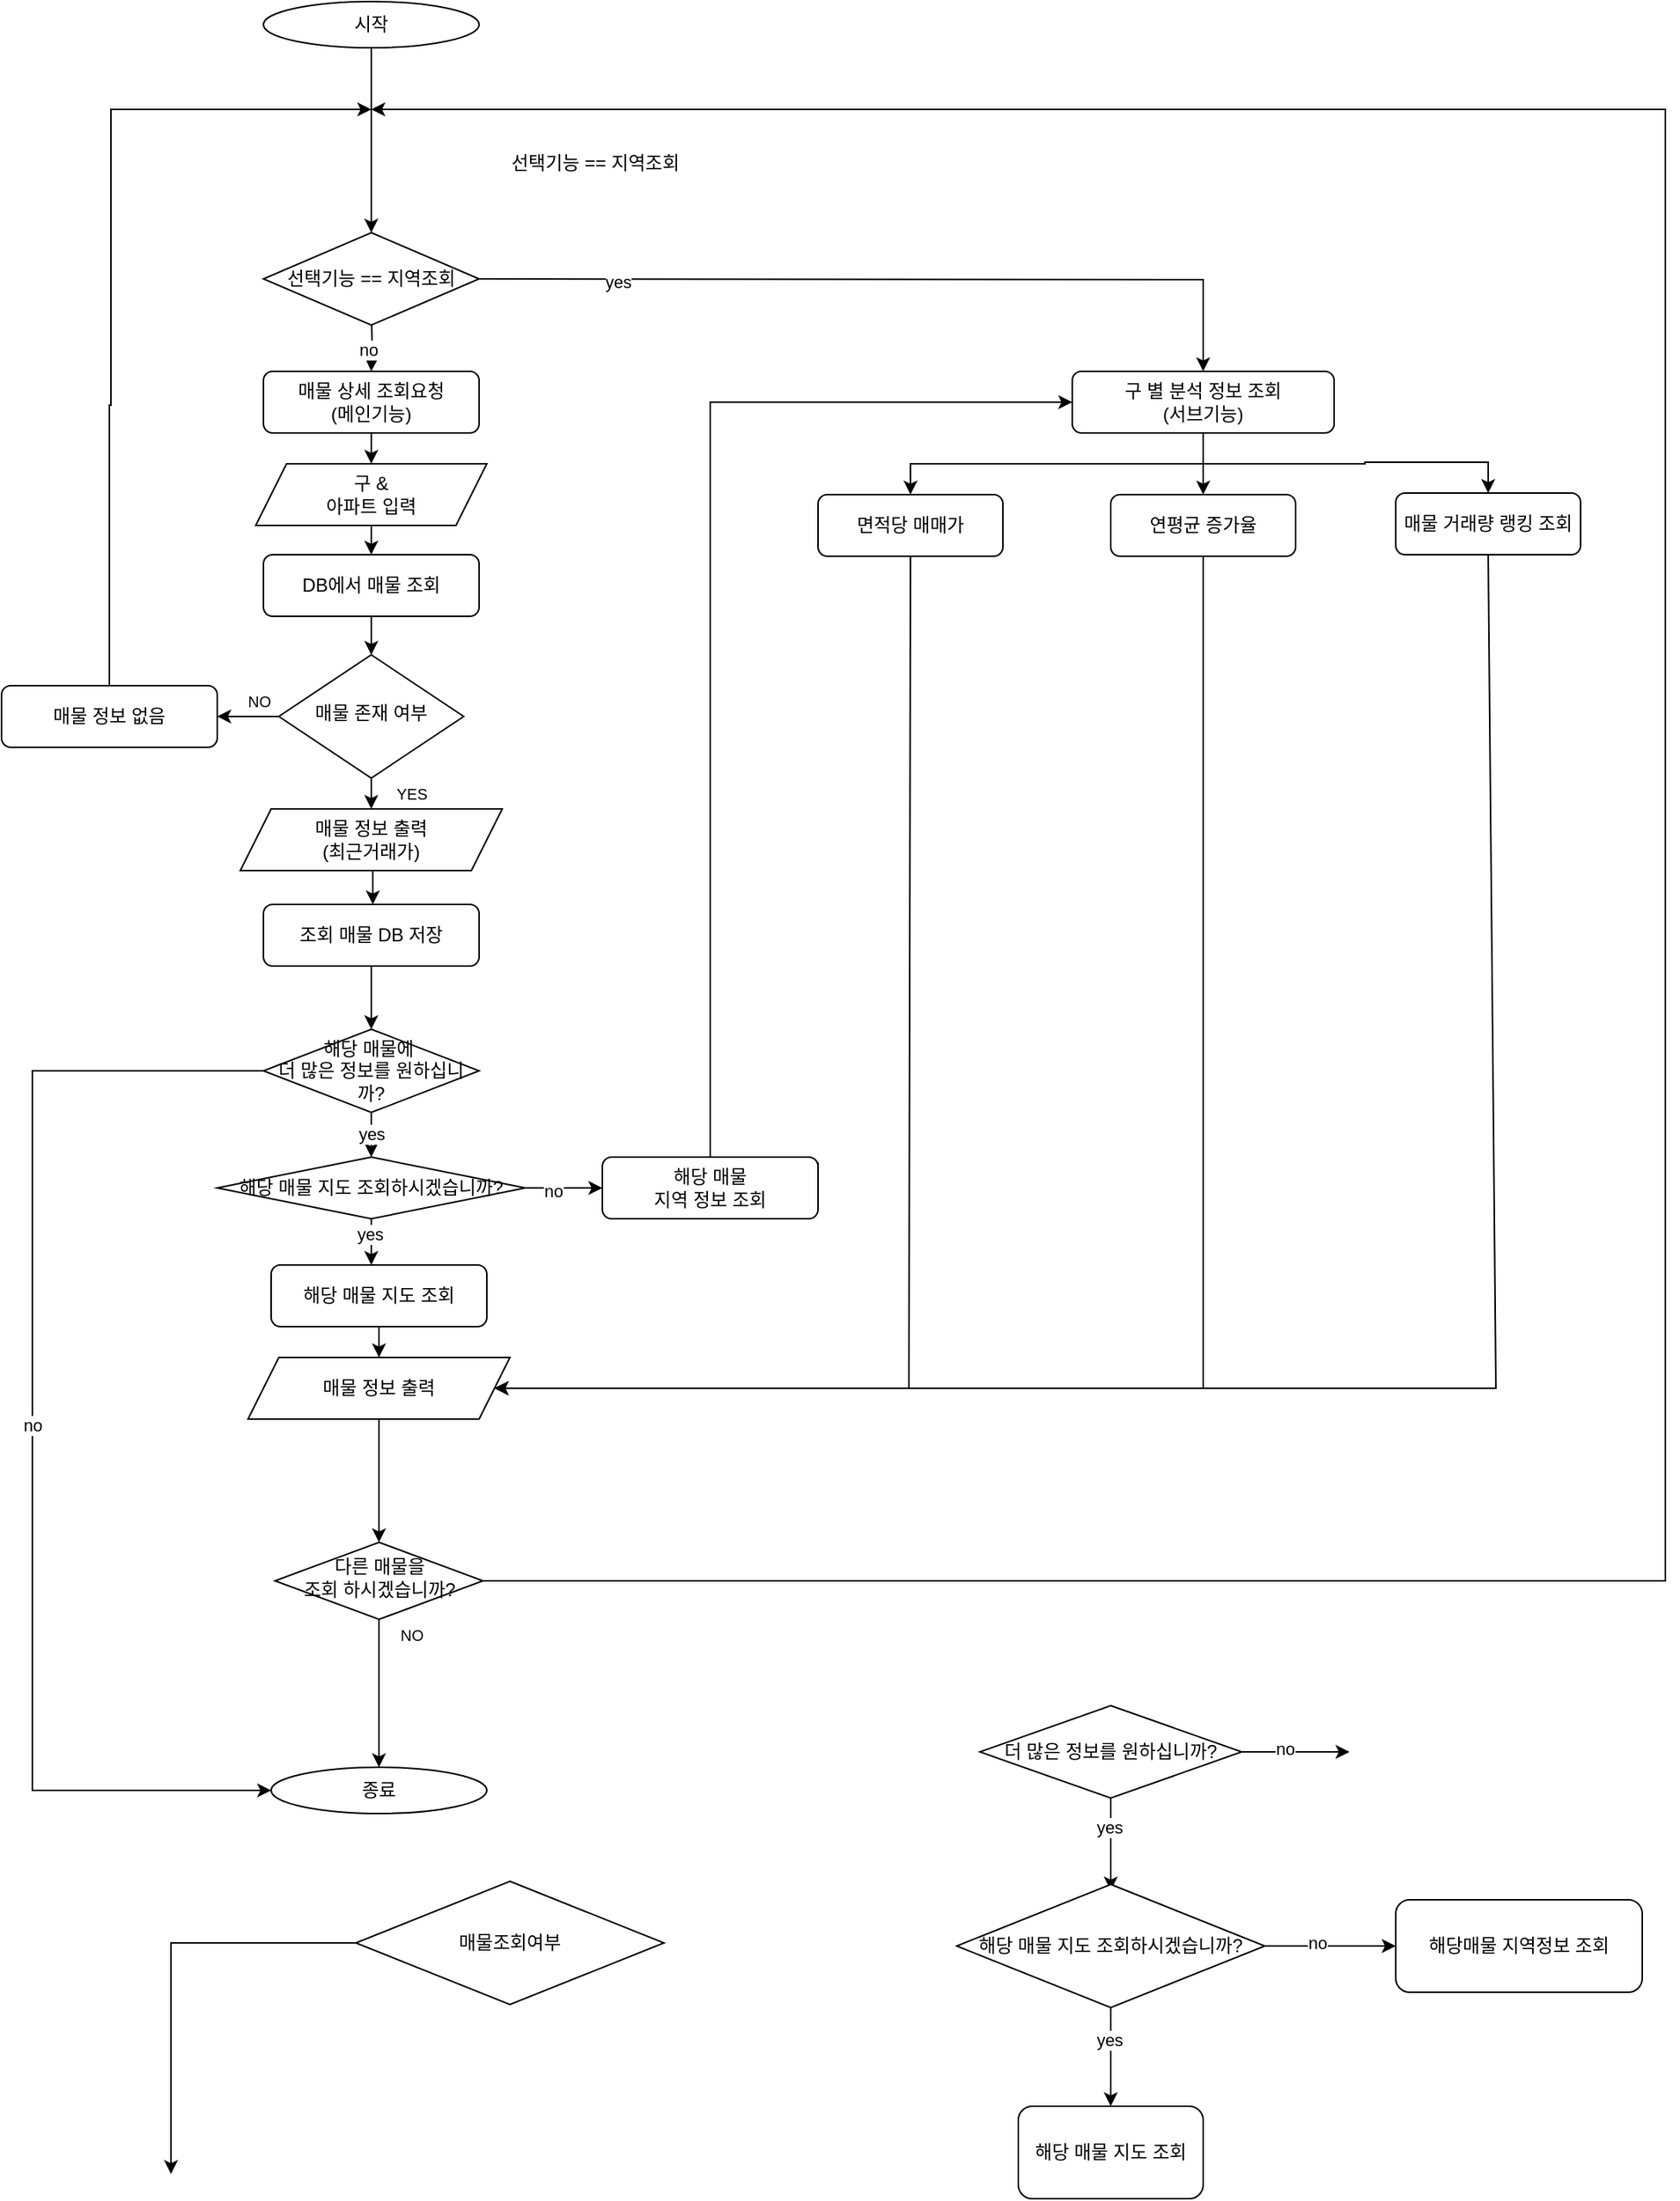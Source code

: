 <mxfile version="24.4.0" type="device">
  <diagram name="Page-1" id="kyr7tqSVovzey2PkgYmp">
    <mxGraphModel dx="2027" dy="2261" grid="1" gridSize="10" guides="1" tooltips="1" connect="1" arrows="1" fold="1" page="1" pageScale="1" pageWidth="827" pageHeight="1169" math="0" shadow="0">
      <root>
        <mxCell id="0" />
        <mxCell id="1" parent="0" />
        <mxCell id="bweJAc-0gD3AUuflECtK-1" style="edgeStyle=orthogonalEdgeStyle;rounded=0;orthogonalLoop=1;jettySize=auto;html=1;exitX=0.5;exitY=1;exitDx=0;exitDy=0;" edge="1" parent="1" source="bweJAc-0gD3AUuflECtK-3">
          <mxGeometry relative="1" as="geometry">
            <mxPoint x="-230" y="-46" as="targetPoint" />
          </mxGeometry>
        </mxCell>
        <mxCell id="bweJAc-0gD3AUuflECtK-2" style="edgeStyle=orthogonalEdgeStyle;rounded=0;orthogonalLoop=1;jettySize=auto;html=1;exitX=0;exitY=0.5;exitDx=0;exitDy=0;entryX=1;entryY=0.5;entryDx=0;entryDy=0;" edge="1" parent="1" source="bweJAc-0gD3AUuflECtK-3" target="bweJAc-0gD3AUuflECtK-31">
          <mxGeometry relative="1" as="geometry" />
        </mxCell>
        <mxCell id="bweJAc-0gD3AUuflECtK-3" value="매물 존재 여부" style="rhombus;whiteSpace=wrap;html=1;shadow=0;fontFamily=Helvetica;fontSize=12;align=center;strokeWidth=1;spacing=6;spacingTop=-4;" vertex="1" parent="1">
          <mxGeometry x="-290" y="-146" width="120" height="80" as="geometry" />
        </mxCell>
        <mxCell id="bweJAc-0gD3AUuflECtK-4" style="edgeStyle=orthogonalEdgeStyle;rounded=0;orthogonalLoop=1;jettySize=auto;html=1;exitX=0.5;exitY=1;exitDx=0;exitDy=0;entryX=0.5;entryY=0;entryDx=0;entryDy=0;" edge="1" parent="1" source="bweJAc-0gD3AUuflECtK-6" target="bweJAc-0gD3AUuflECtK-13">
          <mxGeometry relative="1" as="geometry" />
        </mxCell>
        <mxCell id="bweJAc-0gD3AUuflECtK-100" style="edgeStyle=orthogonalEdgeStyle;rounded=0;orthogonalLoop=1;jettySize=auto;html=1;" edge="1" parent="1" source="bweJAc-0gD3AUuflECtK-6">
          <mxGeometry relative="1" as="geometry">
            <mxPoint x="-230" y="-500" as="targetPoint" />
            <Array as="points">
              <mxPoint x="610" y="455" />
              <mxPoint x="610" y="-500" />
            </Array>
          </mxGeometry>
        </mxCell>
        <mxCell id="bweJAc-0gD3AUuflECtK-6" value="다른 매물을&lt;div&gt;조회 하시겠습니까?&lt;/div&gt;" style="rhombus;whiteSpace=wrap;html=1;shadow=0;fontFamily=Helvetica;fontSize=12;align=center;strokeWidth=1;spacing=6;spacingTop=-4;" vertex="1" parent="1">
          <mxGeometry x="-292.5" y="430" width="135" height="50" as="geometry" />
        </mxCell>
        <mxCell id="bweJAc-0gD3AUuflECtK-10" style="edgeStyle=orthogonalEdgeStyle;rounded=0;orthogonalLoop=1;jettySize=auto;html=1;exitX=0.5;exitY=1;exitDx=0;exitDy=0;entryX=0.5;entryY=0;entryDx=0;entryDy=0;" edge="1" parent="1" source="bweJAc-0gD3AUuflECtK-11" target="bweJAc-0gD3AUuflECtK-53">
          <mxGeometry relative="1" as="geometry">
            <mxPoint x="-230" y="120" as="targetPoint" />
          </mxGeometry>
        </mxCell>
        <mxCell id="bweJAc-0gD3AUuflECtK-11" value="조회 매물 DB 저장" style="rounded=1;whiteSpace=wrap;html=1;fontSize=12;glass=0;strokeWidth=1;shadow=0;" vertex="1" parent="1">
          <mxGeometry x="-300" y="16" width="140" height="40" as="geometry" />
        </mxCell>
        <mxCell id="bweJAc-0gD3AUuflECtK-12" value="시작" style="ellipse;whiteSpace=wrap;html=1;" vertex="1" parent="1">
          <mxGeometry x="-300" y="-570" width="140" height="30" as="geometry" />
        </mxCell>
        <mxCell id="bweJAc-0gD3AUuflECtK-13" value="종료" style="ellipse;whiteSpace=wrap;html=1;" vertex="1" parent="1">
          <mxGeometry x="-295" y="576" width="140" height="30" as="geometry" />
        </mxCell>
        <mxCell id="bweJAc-0gD3AUuflECtK-14" style="edgeStyle=orthogonalEdgeStyle;rounded=0;orthogonalLoop=1;jettySize=auto;html=1;exitX=0.5;exitY=1;exitDx=0;exitDy=0;" edge="1" parent="1" source="bweJAc-0gD3AUuflECtK-15" target="bweJAc-0gD3AUuflECtK-3">
          <mxGeometry relative="1" as="geometry" />
        </mxCell>
        <mxCell id="bweJAc-0gD3AUuflECtK-15" value="DB에서 매물 조회" style="rounded=1;whiteSpace=wrap;html=1;fontSize=12;glass=0;strokeWidth=1;shadow=0;" vertex="1" parent="1">
          <mxGeometry x="-300" y="-211" width="140" height="40" as="geometry" />
        </mxCell>
        <mxCell id="bweJAc-0gD3AUuflECtK-16" style="edgeStyle=orthogonalEdgeStyle;rounded=0;orthogonalLoop=1;jettySize=auto;html=1;exitX=0.5;exitY=1;exitDx=0;exitDy=0;entryX=0.5;entryY=0;entryDx=0;entryDy=0;" edge="1" parent="1" target="bweJAc-0gD3AUuflECtK-22">
          <mxGeometry relative="1" as="geometry">
            <mxPoint x="-230" y="-370.0" as="sourcePoint" />
          </mxGeometry>
        </mxCell>
        <mxCell id="bweJAc-0gD3AUuflECtK-101" value="no" style="edgeLabel;html=1;align=center;verticalAlign=middle;resizable=0;points=[];" vertex="1" connectable="0" parent="bweJAc-0gD3AUuflECtK-16">
          <mxGeometry x="0.333" y="-2" relative="1" as="geometry">
            <mxPoint y="-1" as="offset" />
          </mxGeometry>
        </mxCell>
        <mxCell id="bweJAc-0gD3AUuflECtK-17" style="edgeStyle=orthogonalEdgeStyle;rounded=0;orthogonalLoop=1;jettySize=auto;html=1;exitX=0.5;exitY=1;exitDx=0;exitDy=0;entryX=0.5;entryY=0;entryDx=0;entryDy=0;" edge="1" parent="1" source="bweJAc-0gD3AUuflECtK-20" target="bweJAc-0gD3AUuflECtK-26">
          <mxGeometry relative="1" as="geometry">
            <mxPoint x="287" y="-290" as="sourcePoint" />
            <Array as="points">
              <mxPoint x="310" y="-270" />
              <mxPoint x="120" y="-270" />
            </Array>
          </mxGeometry>
        </mxCell>
        <mxCell id="bweJAc-0gD3AUuflECtK-18" style="edgeStyle=orthogonalEdgeStyle;rounded=0;orthogonalLoop=1;jettySize=auto;html=1;exitX=0.5;exitY=1;exitDx=0;exitDy=0;entryX=0.5;entryY=0;entryDx=0;entryDy=0;" edge="1" parent="1" source="bweJAc-0gD3AUuflECtK-20" target="bweJAc-0gD3AUuflECtK-28">
          <mxGeometry relative="1" as="geometry" />
        </mxCell>
        <mxCell id="bweJAc-0gD3AUuflECtK-19" style="edgeStyle=orthogonalEdgeStyle;rounded=0;orthogonalLoop=1;jettySize=auto;html=1;entryX=0.5;entryY=0;entryDx=0;entryDy=0;" edge="1" parent="1" source="bweJAc-0gD3AUuflECtK-20" target="bweJAc-0gD3AUuflECtK-56">
          <mxGeometry relative="1" as="geometry" />
        </mxCell>
        <mxCell id="bweJAc-0gD3AUuflECtK-20" value="구 별 분석 정보 조회&lt;div&gt;(서브기능)&lt;/div&gt;" style="rounded=1;whiteSpace=wrap;html=1;fontSize=12;glass=0;strokeWidth=1;shadow=0;" vertex="1" parent="1">
          <mxGeometry x="225" y="-330" width="170" height="40" as="geometry" />
        </mxCell>
        <mxCell id="bweJAc-0gD3AUuflECtK-21" style="edgeStyle=orthogonalEdgeStyle;rounded=0;orthogonalLoop=1;jettySize=auto;html=1;exitX=0.5;exitY=1;exitDx=0;exitDy=0;entryX=0.5;entryY=0;entryDx=0;entryDy=0;" edge="1" parent="1" source="bweJAc-0gD3AUuflECtK-22" target="bweJAc-0gD3AUuflECtK-42">
          <mxGeometry relative="1" as="geometry" />
        </mxCell>
        <mxCell id="bweJAc-0gD3AUuflECtK-22" value="매물 상세 조회요청&lt;div&gt;(메인기능)&lt;/div&gt;" style="rounded=1;whiteSpace=wrap;html=1;fontSize=12;glass=0;strokeWidth=1;shadow=0;" vertex="1" parent="1">
          <mxGeometry x="-300" y="-330" width="140" height="40" as="geometry" />
        </mxCell>
        <mxCell id="bweJAc-0gD3AUuflECtK-92" style="edgeStyle=orthogonalEdgeStyle;rounded=0;orthogonalLoop=1;jettySize=auto;html=1;" edge="1" parent="1" source="bweJAc-0gD3AUuflECtK-24" target="bweJAc-0gD3AUuflECtK-61">
          <mxGeometry relative="1" as="geometry" />
        </mxCell>
        <mxCell id="bweJAc-0gD3AUuflECtK-24" value="해당 매물 지도 조회" style="rounded=1;whiteSpace=wrap;html=1;fontSize=12;glass=0;strokeWidth=1;shadow=0;" vertex="1" parent="1">
          <mxGeometry x="-295" y="250" width="140" height="40" as="geometry" />
        </mxCell>
        <mxCell id="bweJAc-0gD3AUuflECtK-26" value="면적당 매매가" style="rounded=1;whiteSpace=wrap;html=1;fontSize=12;glass=0;strokeWidth=1;shadow=0;" vertex="1" parent="1">
          <mxGeometry x="60" y="-250" width="120" height="40" as="geometry" />
        </mxCell>
        <mxCell id="bweJAc-0gD3AUuflECtK-28" value="매물 거래량 랭킹 조회" style="rounded=1;whiteSpace=wrap;html=1;fontSize=12;glass=0;strokeWidth=1;shadow=0;" vertex="1" parent="1">
          <mxGeometry x="435" y="-251" width="120" height="40" as="geometry" />
        </mxCell>
        <mxCell id="bweJAc-0gD3AUuflECtK-29" style="edgeStyle=orthogonalEdgeStyle;rounded=0;orthogonalLoop=1;jettySize=auto;html=1;exitX=1;exitY=0.5;exitDx=0;exitDy=0;entryX=0.5;entryY=0;entryDx=0;entryDy=0;" edge="1" parent="1" target="bweJAc-0gD3AUuflECtK-20">
          <mxGeometry relative="1" as="geometry">
            <mxPoint x="-160" y="-390.0" as="sourcePoint" />
          </mxGeometry>
        </mxCell>
        <mxCell id="bweJAc-0gD3AUuflECtK-102" value="yes" style="edgeLabel;html=1;align=center;verticalAlign=middle;resizable=0;points=[];" vertex="1" connectable="0" parent="bweJAc-0gD3AUuflECtK-29">
          <mxGeometry x="-0.663" y="-2" relative="1" as="geometry">
            <mxPoint x="1" as="offset" />
          </mxGeometry>
        </mxCell>
        <mxCell id="bweJAc-0gD3AUuflECtK-85" style="edgeStyle=orthogonalEdgeStyle;rounded=0;orthogonalLoop=1;jettySize=auto;html=1;" edge="1" parent="1" source="bweJAc-0gD3AUuflECtK-31">
          <mxGeometry relative="1" as="geometry">
            <mxPoint x="-230" y="-500" as="targetPoint" />
            <Array as="points">
              <mxPoint x="-400" y="-308" />
              <mxPoint x="-399" y="-308" />
            </Array>
          </mxGeometry>
        </mxCell>
        <mxCell id="bweJAc-0gD3AUuflECtK-31" value="매물 정보 없음" style="rounded=1;whiteSpace=wrap;html=1;fontSize=12;glass=0;strokeWidth=1;shadow=0;" vertex="1" parent="1">
          <mxGeometry x="-470" y="-126" width="140" height="40" as="geometry" />
        </mxCell>
        <mxCell id="bweJAc-0gD3AUuflECtK-32" style="edgeStyle=orthogonalEdgeStyle;rounded=0;orthogonalLoop=1;jettySize=auto;html=1;exitX=1;exitY=0.5;exitDx=0;exitDy=0;entryX=0;entryY=0.5;entryDx=0;entryDy=0;" edge="1" parent="1" source="bweJAc-0gD3AUuflECtK-33" target="bweJAc-0gD3AUuflECtK-20">
          <mxGeometry relative="1" as="geometry">
            <Array as="points">
              <mxPoint x="-10" y="184" />
              <mxPoint x="-10" y="-310" />
            </Array>
          </mxGeometry>
        </mxCell>
        <mxCell id="bweJAc-0gD3AUuflECtK-33" value="&lt;div&gt;해당 매물&lt;/div&gt;지역 정보 조회" style="rounded=1;whiteSpace=wrap;html=1;fontSize=12;glass=0;strokeWidth=1;shadow=0;" vertex="1" parent="1">
          <mxGeometry x="-80" y="180" width="140" height="40" as="geometry" />
        </mxCell>
        <mxCell id="bweJAc-0gD3AUuflECtK-34" style="edgeStyle=orthogonalEdgeStyle;rounded=0;orthogonalLoop=1;jettySize=auto;html=1;exitX=0.5;exitY=1;exitDx=0;exitDy=0;entryX=0.5;entryY=0;entryDx=0;entryDy=0;" edge="1" parent="1" target="bweJAc-0gD3AUuflECtK-87" source="bweJAc-0gD3AUuflECtK-53">
          <mxGeometry relative="1" as="geometry">
            <mxPoint x="-230" y="124" as="sourcePoint" />
            <mxPoint x="-230" y="210" as="targetPoint" />
          </mxGeometry>
        </mxCell>
        <mxCell id="bweJAc-0gD3AUuflECtK-86" value="yes" style="edgeLabel;html=1;align=center;verticalAlign=middle;resizable=0;points=[];" vertex="1" connectable="0" parent="bweJAc-0gD3AUuflECtK-34">
          <mxGeometry x="-0.028" y="4" relative="1" as="geometry">
            <mxPoint x="-4" as="offset" />
          </mxGeometry>
        </mxCell>
        <mxCell id="bweJAc-0gD3AUuflECtK-37" value="YES" style="text;html=1;align=center;verticalAlign=middle;whiteSpace=wrap;rounded=0;fontSize=10;" vertex="1" parent="1">
          <mxGeometry x="-221" y="-66" width="35" height="20" as="geometry" />
        </mxCell>
        <mxCell id="bweJAc-0gD3AUuflECtK-40" value="NO" style="text;html=1;align=center;verticalAlign=middle;whiteSpace=wrap;rounded=0;fontSize=10;" vertex="1" parent="1">
          <mxGeometry x="-320" y="-126" width="35" height="20" as="geometry" />
        </mxCell>
        <mxCell id="bweJAc-0gD3AUuflECtK-41" style="edgeStyle=orthogonalEdgeStyle;rounded=0;orthogonalLoop=1;jettySize=auto;html=1;exitX=0.5;exitY=1;exitDx=0;exitDy=0;entryX=0.5;entryY=0;entryDx=0;entryDy=0;" edge="1" parent="1" source="bweJAc-0gD3AUuflECtK-42" target="bweJAc-0gD3AUuflECtK-15">
          <mxGeometry relative="1" as="geometry" />
        </mxCell>
        <mxCell id="bweJAc-0gD3AUuflECtK-42" value="&lt;div&gt;&lt;span style=&quot;background-color: initial;&quot;&gt;구 &amp;amp;&lt;/span&gt;&lt;/div&gt;&lt;div&gt;&lt;span style=&quot;background-color: initial;&quot;&gt;아파트 입력&lt;/span&gt;&lt;br&gt;&lt;/div&gt;" style="shape=parallelogram;perimeter=parallelogramPerimeter;whiteSpace=wrap;html=1;fixedSize=1;" vertex="1" parent="1">
          <mxGeometry x="-305" y="-270" width="150" height="40" as="geometry" />
        </mxCell>
        <mxCell id="bweJAc-0gD3AUuflECtK-44" style="edgeStyle=orthogonalEdgeStyle;rounded=0;orthogonalLoop=1;jettySize=auto;html=1;exitX=0.5;exitY=1;exitDx=0;exitDy=0;startSize=6;strokeWidth=1;" edge="1" parent="1">
          <mxGeometry relative="1" as="geometry">
            <mxPoint x="-229" y="-10" as="sourcePoint" />
            <mxPoint x="-229" y="16" as="targetPoint" />
          </mxGeometry>
        </mxCell>
        <mxCell id="bweJAc-0gD3AUuflECtK-49" value="" style="endArrow=classic;html=1;rounded=0;exitX=0.5;exitY=1;exitDx=0;exitDy=0;" edge="1" parent="1" source="bweJAc-0gD3AUuflECtK-26">
          <mxGeometry width="50" height="50" relative="1" as="geometry">
            <mxPoint x="118.56" y="-47.94" as="sourcePoint" />
            <mxPoint x="-150" y="330" as="targetPoint" />
            <Array as="points">
              <mxPoint x="119" y="330" />
              <mxPoint x="-20" y="330" />
            </Array>
          </mxGeometry>
        </mxCell>
        <mxCell id="bweJAc-0gD3AUuflECtK-50" value="" style="endArrow=classic;html=1;rounded=0;exitX=0.5;exitY=1;exitDx=0;exitDy=0;" edge="1" parent="1" source="bweJAc-0gD3AUuflECtK-28">
          <mxGeometry width="50" height="50" relative="1" as="geometry">
            <mxPoint x="487.96" y="-54.008" as="sourcePoint" />
            <mxPoint x="-150" y="330" as="targetPoint" />
            <Array as="points">
              <mxPoint x="500" y="330" />
              <mxPoint x="180" y="330" />
            </Array>
          </mxGeometry>
        </mxCell>
        <mxCell id="bweJAc-0gD3AUuflECtK-51" value="&lt;span style=&quot;text-wrap: nowrap;&quot;&gt;선택기능 == 지역조회&lt;/span&gt;" style="rhombus;whiteSpace=wrap;html=1;" vertex="1" parent="1">
          <mxGeometry x="-300" y="-420" width="140" height="60" as="geometry" />
        </mxCell>
        <mxCell id="bweJAc-0gD3AUuflECtK-52" value="" style="edgeStyle=orthogonalEdgeStyle;rounded=0;orthogonalLoop=1;jettySize=auto;html=1;exitX=0.5;exitY=1;exitDx=0;exitDy=0;entryX=0.5;entryY=0;entryDx=0;entryDy=0;" edge="1" parent="1" target="bweJAc-0gD3AUuflECtK-53">
          <mxGeometry relative="1" as="geometry">
            <mxPoint x="-230" y="124" as="sourcePoint" />
            <mxPoint x="-230" y="326" as="targetPoint" />
          </mxGeometry>
        </mxCell>
        <mxCell id="bweJAc-0gD3AUuflECtK-97" style="edgeStyle=orthogonalEdgeStyle;rounded=0;orthogonalLoop=1;jettySize=auto;html=1;entryX=0;entryY=0.5;entryDx=0;entryDy=0;" edge="1" parent="1" source="bweJAc-0gD3AUuflECtK-53" target="bweJAc-0gD3AUuflECtK-13">
          <mxGeometry relative="1" as="geometry">
            <Array as="points">
              <mxPoint x="-450" y="124" />
              <mxPoint x="-450" y="591" />
            </Array>
          </mxGeometry>
        </mxCell>
        <mxCell id="bweJAc-0gD3AUuflECtK-98" value="no" style="edgeLabel;html=1;align=center;verticalAlign=middle;resizable=0;points=[];" vertex="1" connectable="0" parent="bweJAc-0gD3AUuflECtK-97">
          <mxGeometry x="-0.016" relative="1" as="geometry">
            <mxPoint as="offset" />
          </mxGeometry>
        </mxCell>
        <mxCell id="bweJAc-0gD3AUuflECtK-53" value="해당 매물에&amp;nbsp;&lt;div&gt;더 많은 정보를 원하십니까?&lt;/div&gt;" style="rhombus;whiteSpace=wrap;html=1;" vertex="1" parent="1">
          <mxGeometry x="-300" y="97" width="140" height="54" as="geometry" />
        </mxCell>
        <mxCell id="bweJAc-0gD3AUuflECtK-54" value="" style="edgeStyle=orthogonalEdgeStyle;rounded=0;orthogonalLoop=1;jettySize=auto;html=1;exitX=0.5;exitY=1;exitDx=0;exitDy=0;entryX=0.5;entryY=0;entryDx=0;entryDy=0;" edge="1" parent="1" source="bweJAc-0gD3AUuflECtK-12" target="bweJAc-0gD3AUuflECtK-51">
          <mxGeometry relative="1" as="geometry">
            <mxPoint x="-230" y="-540" as="sourcePoint" />
            <mxPoint x="-230" y="-470" as="targetPoint" />
          </mxGeometry>
        </mxCell>
        <mxCell id="bweJAc-0gD3AUuflECtK-55" style="edgeStyle=orthogonalEdgeStyle;rounded=0;orthogonalLoop=1;jettySize=auto;html=1;entryX=1;entryY=0.5;entryDx=0;entryDy=0;" edge="1" parent="1" source="bweJAc-0gD3AUuflECtK-56" target="bweJAc-0gD3AUuflECtK-61">
          <mxGeometry relative="1" as="geometry">
            <Array as="points">
              <mxPoint x="310" y="330" />
            </Array>
            <mxPoint x="-160" y="396" as="targetPoint" />
          </mxGeometry>
        </mxCell>
        <mxCell id="bweJAc-0gD3AUuflECtK-56" value="연평균 증가율" style="rounded=1;whiteSpace=wrap;html=1;fontSize=12;glass=0;strokeWidth=1;shadow=0;" vertex="1" parent="1">
          <mxGeometry x="250" y="-250" width="120" height="40" as="geometry" />
        </mxCell>
        <mxCell id="bweJAc-0gD3AUuflECtK-57" value="매물조회여부" style="rhombus;whiteSpace=wrap;html=1;" vertex="1" parent="1">
          <mxGeometry x="-240" y="650" width="200" height="80" as="geometry" />
        </mxCell>
        <mxCell id="bweJAc-0gD3AUuflECtK-58" value="" style="endArrow=classic;html=1;rounded=0;exitX=0;exitY=0.5;exitDx=0;exitDy=0;" edge="1" parent="1" source="bweJAc-0gD3AUuflECtK-57">
          <mxGeometry width="50" height="50" relative="1" as="geometry">
            <mxPoint x="-340" y="740" as="sourcePoint" />
            <mxPoint x="-360" y="840" as="targetPoint" />
            <Array as="points">
              <mxPoint x="-360" y="690" />
            </Array>
          </mxGeometry>
        </mxCell>
        <mxCell id="bweJAc-0gD3AUuflECtK-59" value="선택기능 == 지역조회" style="text;html=1;align=center;verticalAlign=middle;resizable=0;points=[];autosize=1;strokeColor=none;fillColor=none;" vertex="1" parent="1">
          <mxGeometry x="-155" y="-480" width="140" height="30" as="geometry" />
        </mxCell>
        <mxCell id="bweJAc-0gD3AUuflECtK-72" style="edgeStyle=orthogonalEdgeStyle;rounded=0;orthogonalLoop=1;jettySize=auto;html=1;exitX=0.5;exitY=1;exitDx=0;exitDy=0;entryX=0.5;entryY=0;entryDx=0;entryDy=0;" edge="1" parent="1" source="bweJAc-0gD3AUuflECtK-61" target="bweJAc-0gD3AUuflECtK-6">
          <mxGeometry relative="1" as="geometry">
            <mxPoint x="-230" y="376" as="targetPoint" />
          </mxGeometry>
        </mxCell>
        <mxCell id="bweJAc-0gD3AUuflECtK-61" value="매물 정보 출력" style="shape=parallelogram;perimeter=parallelogramPerimeter;whiteSpace=wrap;html=1;fixedSize=1;" vertex="1" parent="1">
          <mxGeometry x="-310" y="310" width="170" height="40" as="geometry" />
        </mxCell>
        <mxCell id="bweJAc-0gD3AUuflECtK-63" value="매물 정보 출력&lt;div&gt;(최근거래가)&lt;/div&gt;" style="shape=parallelogram;perimeter=parallelogramPerimeter;whiteSpace=wrap;html=1;fixedSize=1;" vertex="1" parent="1">
          <mxGeometry x="-315" y="-46" width="170" height="40" as="geometry" />
        </mxCell>
        <mxCell id="bweJAc-0gD3AUuflECtK-65" value="더 많은 정보를 원하십니까?" style="rhombus;whiteSpace=wrap;html=1;" vertex="1" parent="1">
          <mxGeometry x="165" y="536" width="170" height="60" as="geometry" />
        </mxCell>
        <mxCell id="bweJAc-0gD3AUuflECtK-66" value="" style="endArrow=classic;html=1;rounded=0;exitX=0.5;exitY=1;exitDx=0;exitDy=0;" edge="1" parent="1" source="bweJAc-0gD3AUuflECtK-65">
          <mxGeometry width="50" height="50" relative="1" as="geometry">
            <mxPoint x="115" y="546" as="sourcePoint" />
            <mxPoint x="250" y="656" as="targetPoint" />
          </mxGeometry>
        </mxCell>
        <mxCell id="bweJAc-0gD3AUuflECtK-68" value="yes" style="edgeLabel;html=1;align=center;verticalAlign=middle;resizable=0;points=[];" vertex="1" connectable="0" parent="bweJAc-0gD3AUuflECtK-66">
          <mxGeometry x="-0.367" y="-1" relative="1" as="geometry">
            <mxPoint as="offset" />
          </mxGeometry>
        </mxCell>
        <mxCell id="bweJAc-0gD3AUuflECtK-67" value="" style="endArrow=classic;html=1;rounded=0;exitX=1;exitY=0.5;exitDx=0;exitDy=0;" edge="1" parent="1" source="bweJAc-0gD3AUuflECtK-65">
          <mxGeometry width="50" height="50" relative="1" as="geometry">
            <mxPoint x="345" y="566" as="sourcePoint" />
            <mxPoint x="405" y="566" as="targetPoint" />
          </mxGeometry>
        </mxCell>
        <mxCell id="bweJAc-0gD3AUuflECtK-69" value="no" style="edgeLabel;html=1;align=center;verticalAlign=middle;resizable=0;points=[];" vertex="1" connectable="0" parent="bweJAc-0gD3AUuflECtK-67">
          <mxGeometry x="-0.206" y="2" relative="1" as="geometry">
            <mxPoint as="offset" />
          </mxGeometry>
        </mxCell>
        <mxCell id="bweJAc-0gD3AUuflECtK-74" value="해당 매물 지도 조회하시겠습니까?" style="rhombus;whiteSpace=wrap;html=1;" vertex="1" parent="1">
          <mxGeometry x="150" y="652" width="200" height="80" as="geometry" />
        </mxCell>
        <mxCell id="bweJAc-0gD3AUuflECtK-75" value="" style="endArrow=classic;html=1;rounded=0;exitX=0.5;exitY=1;exitDx=0;exitDy=0;" edge="1" parent="1" source="bweJAc-0gD3AUuflECtK-74">
          <mxGeometry width="50" height="50" relative="1" as="geometry">
            <mxPoint x="260" y="606" as="sourcePoint" />
            <mxPoint x="250" y="796" as="targetPoint" />
          </mxGeometry>
        </mxCell>
        <mxCell id="bweJAc-0gD3AUuflECtK-76" value="yes" style="edgeLabel;html=1;align=center;verticalAlign=middle;resizable=0;points=[];" vertex="1" connectable="0" parent="bweJAc-0gD3AUuflECtK-75">
          <mxGeometry x="-0.367" y="-1" relative="1" as="geometry">
            <mxPoint as="offset" />
          </mxGeometry>
        </mxCell>
        <mxCell id="bweJAc-0gD3AUuflECtK-77" value="" style="endArrow=classic;html=1;rounded=0;exitX=1;exitY=0.5;exitDx=0;exitDy=0;entryX=0;entryY=0.5;entryDx=0;entryDy=0;" edge="1" parent="1" source="bweJAc-0gD3AUuflECtK-74" target="bweJAc-0gD3AUuflECtK-79">
          <mxGeometry width="50" height="50" relative="1" as="geometry">
            <mxPoint x="120" y="430" as="sourcePoint" />
            <mxPoint x="210" y="546" as="targetPoint" />
          </mxGeometry>
        </mxCell>
        <mxCell id="bweJAc-0gD3AUuflECtK-78" value="no" style="edgeLabel;html=1;align=center;verticalAlign=middle;resizable=0;points=[];" vertex="1" connectable="0" parent="bweJAc-0gD3AUuflECtK-77">
          <mxGeometry x="-0.206" y="2" relative="1" as="geometry">
            <mxPoint as="offset" />
          </mxGeometry>
        </mxCell>
        <mxCell id="bweJAc-0gD3AUuflECtK-79" value="해당매물 지역정보 조회" style="rounded=1;whiteSpace=wrap;html=1;" vertex="1" parent="1">
          <mxGeometry x="435" y="662" width="160" height="60" as="geometry" />
        </mxCell>
        <mxCell id="bweJAc-0gD3AUuflECtK-81" value="해당 매물 지도 조회" style="rounded=1;whiteSpace=wrap;html=1;" vertex="1" parent="1">
          <mxGeometry x="190" y="796" width="120" height="60" as="geometry" />
        </mxCell>
        <mxCell id="bweJAc-0gD3AUuflECtK-87" value="해당 매물 지도 조회하시겠습니까?" style="rhombus;whiteSpace=wrap;html=1;" vertex="1" parent="1">
          <mxGeometry x="-330" y="180" width="200" height="40" as="geometry" />
        </mxCell>
        <mxCell id="bweJAc-0gD3AUuflECtK-89" value="" style="endArrow=classic;html=1;rounded=0;exitX=0.5;exitY=1;exitDx=0;exitDy=0;" edge="1" parent="1">
          <mxGeometry width="50" height="50" relative="1" as="geometry">
            <mxPoint x="-230" y="220" as="sourcePoint" />
            <mxPoint x="-230" y="250" as="targetPoint" />
          </mxGeometry>
        </mxCell>
        <mxCell id="bweJAc-0gD3AUuflECtK-90" value="yes" style="edgeLabel;html=1;align=center;verticalAlign=middle;resizable=0;points=[];" vertex="1" connectable="0" parent="bweJAc-0gD3AUuflECtK-89">
          <mxGeometry x="-0.367" y="-1" relative="1" as="geometry">
            <mxPoint as="offset" />
          </mxGeometry>
        </mxCell>
        <mxCell id="bweJAc-0gD3AUuflECtK-39" value="NO" style="text;html=1;align=center;verticalAlign=middle;whiteSpace=wrap;rounded=0;fontSize=10;" vertex="1" parent="1">
          <mxGeometry x="-221" y="480" width="35" height="20" as="geometry" />
        </mxCell>
        <mxCell id="bweJAc-0gD3AUuflECtK-93" style="edgeStyle=orthogonalEdgeStyle;rounded=0;orthogonalLoop=1;jettySize=auto;html=1;entryX=0;entryY=0.5;entryDx=0;entryDy=0;" edge="1" parent="1" source="bweJAc-0gD3AUuflECtK-87" target="bweJAc-0gD3AUuflECtK-33">
          <mxGeometry relative="1" as="geometry" />
        </mxCell>
        <mxCell id="bweJAc-0gD3AUuflECtK-95" value="no" style="edgeLabel;html=1;align=center;verticalAlign=middle;resizable=0;points=[];" vertex="1" connectable="0" parent="bweJAc-0gD3AUuflECtK-93">
          <mxGeometry x="-0.303" y="-2" relative="1" as="geometry">
            <mxPoint as="offset" />
          </mxGeometry>
        </mxCell>
      </root>
    </mxGraphModel>
  </diagram>
</mxfile>
